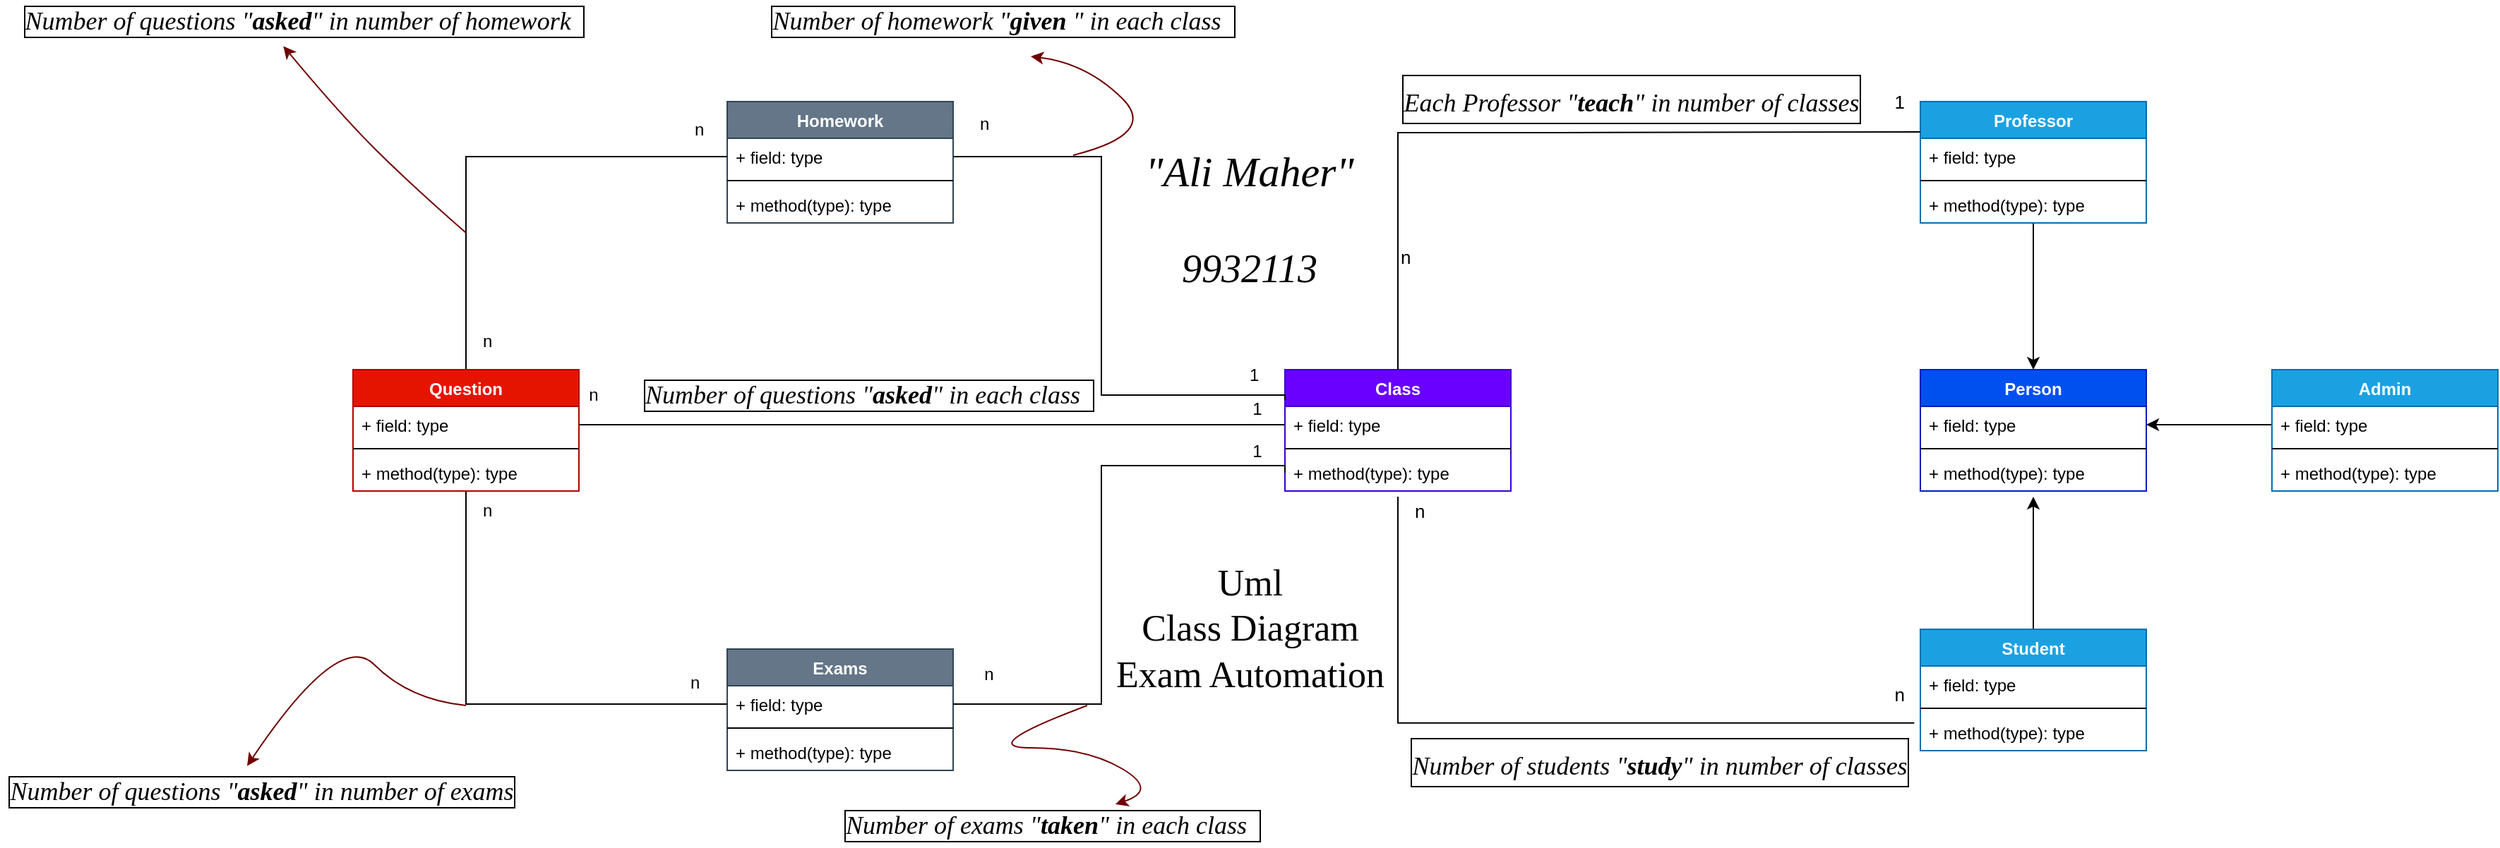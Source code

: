 <mxfile version="20.0.1" type="device"><diagram id="zVuRKTB397ivYLz8wWw3" name="Page-1"><mxGraphModel dx="7526" dy="2780" grid="1" gridSize="10" guides="1" tooltips="1" connect="1" arrows="1" fold="1" page="1" pageScale="1" pageWidth="2336" pageHeight="1654" background="#ffffff" math="0" shadow="0"><root><mxCell id="0"/><mxCell id="1" parent="0"/><mxCell id="Fcgb-ap-GokPkByMXdyR-1" value="Person" style="swimlane;fontStyle=1;align=center;verticalAlign=top;childLayout=stackLayout;horizontal=1;startSize=26;horizontalStack=0;resizeParent=1;resizeParentMax=0;resizeLast=0;collapsible=1;marginBottom=0;fillColor=#0050ef;fontColor=#ffffff;strokeColor=#001DBC;" parent="1" vertex="1"><mxGeometry x="400" y="502" width="160" height="86" as="geometry"/></mxCell><mxCell id="Fcgb-ap-GokPkByMXdyR-2" value="+ field: type" style="text;strokeColor=none;fillColor=none;align=left;verticalAlign=top;spacingLeft=4;spacingRight=4;overflow=hidden;rotatable=0;points=[[0,0.5],[1,0.5]];portConstraint=eastwest;" parent="Fcgb-ap-GokPkByMXdyR-1" vertex="1"><mxGeometry y="26" width="160" height="26" as="geometry"/></mxCell><mxCell id="Fcgb-ap-GokPkByMXdyR-3" value="" style="line;strokeWidth=1;fillColor=none;align=left;verticalAlign=middle;spacingTop=-1;spacingLeft=3;spacingRight=3;rotatable=0;labelPosition=right;points=[];portConstraint=eastwest;" parent="Fcgb-ap-GokPkByMXdyR-1" vertex="1"><mxGeometry y="52" width="160" height="8" as="geometry"/></mxCell><mxCell id="Fcgb-ap-GokPkByMXdyR-4" value="+ method(type): type" style="text;strokeColor=none;fillColor=none;align=left;verticalAlign=top;spacingLeft=4;spacingRight=4;overflow=hidden;rotatable=0;points=[[0,0.5],[1,0.5]];portConstraint=eastwest;" parent="Fcgb-ap-GokPkByMXdyR-1" vertex="1"><mxGeometry y="60" width="160" height="26" as="geometry"/></mxCell><mxCell id="Fcgb-ap-GokPkByMXdyR-5" style="edgeStyle=orthogonalEdgeStyle;rounded=0;orthogonalLoop=1;jettySize=auto;html=1;entryX=0.5;entryY=0;entryDx=0;entryDy=0;" parent="1" source="Fcgb-ap-GokPkByMXdyR-6" target="Fcgb-ap-GokPkByMXdyR-1" edge="1"><mxGeometry relative="1" as="geometry"/></mxCell><mxCell id="Fcgb-ap-GokPkByMXdyR-6" value="Professor" style="swimlane;fontStyle=1;align=center;verticalAlign=top;childLayout=stackLayout;horizontal=1;startSize=26;horizontalStack=0;resizeParent=1;resizeParentMax=0;resizeLast=0;collapsible=1;marginBottom=0;fillColor=#1ba1e2;fontColor=#ffffff;strokeColor=#006EAF;" parent="1" vertex="1"><mxGeometry x="400" y="312" width="160" height="86" as="geometry"/></mxCell><mxCell id="Fcgb-ap-GokPkByMXdyR-7" value="+ field: type" style="text;strokeColor=none;fillColor=none;align=left;verticalAlign=top;spacingLeft=4;spacingRight=4;overflow=hidden;rotatable=0;points=[[0,0.5],[1,0.5]];portConstraint=eastwest;" parent="Fcgb-ap-GokPkByMXdyR-6" vertex="1"><mxGeometry y="26" width="160" height="26" as="geometry"/></mxCell><mxCell id="Fcgb-ap-GokPkByMXdyR-8" value="" style="line;strokeWidth=1;fillColor=none;align=left;verticalAlign=middle;spacingTop=-1;spacingLeft=3;spacingRight=3;rotatable=0;labelPosition=right;points=[];portConstraint=eastwest;" parent="Fcgb-ap-GokPkByMXdyR-6" vertex="1"><mxGeometry y="52" width="160" height="8" as="geometry"/></mxCell><mxCell id="Fcgb-ap-GokPkByMXdyR-9" value="+ method(type): type" style="text;strokeColor=none;fillColor=none;align=left;verticalAlign=top;spacingLeft=4;spacingRight=4;overflow=hidden;rotatable=0;points=[[0,0.5],[1,0.5]];portConstraint=eastwest;" parent="Fcgb-ap-GokPkByMXdyR-6" vertex="1"><mxGeometry y="60" width="160" height="26" as="geometry"/></mxCell><mxCell id="Fcgb-ap-GokPkByMXdyR-10" style="edgeStyle=orthogonalEdgeStyle;rounded=0;orthogonalLoop=1;jettySize=auto;html=1;" parent="1" source="Fcgb-ap-GokPkByMXdyR-11" edge="1"><mxGeometry relative="1" as="geometry"><mxPoint x="480" y="592" as="targetPoint"/></mxGeometry></mxCell><mxCell id="Fcgb-ap-GokPkByMXdyR-11" value="Student" style="swimlane;fontStyle=1;align=center;verticalAlign=top;childLayout=stackLayout;horizontal=1;startSize=26;horizontalStack=0;resizeParent=1;resizeParentMax=0;resizeLast=0;collapsible=1;marginBottom=0;fillColor=#1ba1e2;fontColor=#ffffff;strokeColor=#006EAF;" parent="1" vertex="1"><mxGeometry x="400" y="686" width="160" height="86" as="geometry"/></mxCell><mxCell id="Fcgb-ap-GokPkByMXdyR-12" value="+ field: type" style="text;strokeColor=none;fillColor=none;align=left;verticalAlign=top;spacingLeft=4;spacingRight=4;overflow=hidden;rotatable=0;points=[[0,0.5],[1,0.5]];portConstraint=eastwest;" parent="Fcgb-ap-GokPkByMXdyR-11" vertex="1"><mxGeometry y="26" width="160" height="26" as="geometry"/></mxCell><mxCell id="Fcgb-ap-GokPkByMXdyR-13" value="" style="line;strokeWidth=1;fillColor=none;align=left;verticalAlign=middle;spacingTop=-1;spacingLeft=3;spacingRight=3;rotatable=0;labelPosition=right;points=[];portConstraint=eastwest;" parent="Fcgb-ap-GokPkByMXdyR-11" vertex="1"><mxGeometry y="52" width="160" height="8" as="geometry"/></mxCell><mxCell id="Fcgb-ap-GokPkByMXdyR-14" value="+ method(type): type" style="text;strokeColor=none;fillColor=none;align=left;verticalAlign=top;spacingLeft=4;spacingRight=4;overflow=hidden;rotatable=0;points=[[0,0.5],[1,0.5]];portConstraint=eastwest;" parent="Fcgb-ap-GokPkByMXdyR-11" vertex="1"><mxGeometry y="60" width="160" height="26" as="geometry"/></mxCell><mxCell id="Fcgb-ap-GokPkByMXdyR-15" value="Class" style="swimlane;fontStyle=1;align=center;verticalAlign=top;childLayout=stackLayout;horizontal=1;startSize=26;horizontalStack=0;resizeParent=1;resizeParentMax=0;resizeLast=0;collapsible=1;marginBottom=0;fillColor=#6a00ff;fontColor=#ffffff;strokeColor=#3700CC;" parent="1" vertex="1"><mxGeometry x="-50" y="502" width="160" height="86" as="geometry"/></mxCell><mxCell id="Fcgb-ap-GokPkByMXdyR-16" value="+ field: type" style="text;strokeColor=none;fillColor=none;align=left;verticalAlign=top;spacingLeft=4;spacingRight=4;overflow=hidden;rotatable=0;points=[[0,0.5],[1,0.5]];portConstraint=eastwest;" parent="Fcgb-ap-GokPkByMXdyR-15" vertex="1"><mxGeometry y="26" width="160" height="26" as="geometry"/></mxCell><mxCell id="Fcgb-ap-GokPkByMXdyR-17" value="" style="line;strokeWidth=1;fillColor=none;align=left;verticalAlign=middle;spacingTop=-1;spacingLeft=3;spacingRight=3;rotatable=0;labelPosition=right;points=[];portConstraint=eastwest;" parent="Fcgb-ap-GokPkByMXdyR-15" vertex="1"><mxGeometry y="52" width="160" height="8" as="geometry"/></mxCell><mxCell id="Fcgb-ap-GokPkByMXdyR-18" value="+ method(type): type" style="text;strokeColor=none;fillColor=none;align=left;verticalAlign=top;spacingLeft=4;spacingRight=4;overflow=hidden;rotatable=0;points=[[0,0.5],[1,0.5]];portConstraint=eastwest;" parent="Fcgb-ap-GokPkByMXdyR-15" vertex="1"><mxGeometry y="60" width="160" height="26" as="geometry"/></mxCell><mxCell id="Fcgb-ap-GokPkByMXdyR-19" value="" style="endArrow=none;html=1;edgeStyle=orthogonalEdgeStyle;rounded=0;entryX=0;entryY=0.25;entryDx=0;entryDy=0;exitX=0.5;exitY=0;exitDx=0;exitDy=0;" parent="1" source="Fcgb-ap-GokPkByMXdyR-15" target="Fcgb-ap-GokPkByMXdyR-6" edge="1"><mxGeometry relative="1" as="geometry"><mxPoint x="145" y="354.5" as="sourcePoint"/><mxPoint x="305" y="354.5" as="targetPoint"/><Array as="points"><mxPoint x="145" y="334"/><mxPoint x="273" y="334"/></Array></mxGeometry></mxCell><mxCell id="Fcgb-ap-GokPkByMXdyR-20" value="&lt;font style=&quot;font-size: 13px;&quot;&gt;n&lt;/font&gt;" style="edgeLabel;resizable=0;html=1;align=left;verticalAlign=bottom;" parent="Fcgb-ap-GokPkByMXdyR-19" connectable="0" vertex="1"><mxGeometry x="-1" relative="1" as="geometry"><mxPoint y="-70" as="offset"/></mxGeometry></mxCell><mxCell id="Fcgb-ap-GokPkByMXdyR-21" value="&lt;font style=&quot;font-size: 13px;&quot;&gt;1&lt;/font&gt;" style="edgeLabel;resizable=0;html=1;align=right;verticalAlign=bottom;" parent="Fcgb-ap-GokPkByMXdyR-19" connectable="0" vertex="1"><mxGeometry x="1" relative="1" as="geometry"><mxPoint x="-10" y="-11" as="offset"/></mxGeometry></mxCell><mxCell id="Fcgb-ap-GokPkByMXdyR-22" value="" style="endArrow=none;html=1;edgeStyle=orthogonalEdgeStyle;rounded=0;fontSize=13;entryX=-0.027;entryY=0.246;entryDx=0;entryDy=0;entryPerimeter=0;" parent="1" target="Fcgb-ap-GokPkByMXdyR-14" edge="1"><mxGeometry relative="1" as="geometry"><mxPoint x="30" y="592" as="sourcePoint"/><mxPoint x="330" y="752" as="targetPoint"/><Array as="points"><mxPoint x="30" y="592"/><mxPoint x="30" y="752"/></Array></mxGeometry></mxCell><mxCell id="Fcgb-ap-GokPkByMXdyR-23" value="n" style="edgeLabel;resizable=0;html=1;align=left;verticalAlign=bottom;fontSize=13;" parent="Fcgb-ap-GokPkByMXdyR-22" connectable="0" vertex="1"><mxGeometry x="-1" relative="1" as="geometry"><mxPoint x="10" y="20" as="offset"/></mxGeometry></mxCell><mxCell id="Fcgb-ap-GokPkByMXdyR-24" value="n" style="edgeLabel;resizable=0;html=1;align=right;verticalAlign=bottom;fontSize=13;" parent="Fcgb-ap-GokPkByMXdyR-22" connectable="0" vertex="1"><mxGeometry x="1" relative="1" as="geometry"><mxPoint x="-6" y="-10" as="offset"/></mxGeometry></mxCell><mxCell id="Fcgb-ap-GokPkByMXdyR-25" value="&lt;font style=&quot;font-size: 28px;&quot;&gt;&lt;i style=&quot;&quot;&gt;&lt;font face=&quot;Times New Roman&quot; style=&quot;font-size: 30px;&quot;&gt;&quot;Ali Maher&quot;&lt;br&gt;&lt;/font&gt;&lt;/i&gt;&lt;br&gt;&lt;font face=&quot;Times New Roman&quot;&gt;&lt;i&gt;9932113&lt;/i&gt;&lt;/font&gt;&lt;br&gt;&lt;/font&gt;" style="text;html=1;strokeColor=none;fillColor=none;align=center;verticalAlign=middle;whiteSpace=wrap;rounded=0;" parent="1" vertex="1"><mxGeometry x="-180" y="340" width="210" height="110" as="geometry"/></mxCell><mxCell id="Fcgb-ap-GokPkByMXdyR-26" value="Exams" style="swimlane;fontStyle=1;align=center;verticalAlign=top;childLayout=stackLayout;horizontal=1;startSize=26;horizontalStack=0;resizeParent=1;resizeParentMax=0;resizeLast=0;collapsible=1;marginBottom=0;fontSize=12;fillColor=#647687;fontColor=#ffffff;strokeColor=#314354;" parent="1" vertex="1"><mxGeometry x="-445" y="700" width="160" height="86" as="geometry"/></mxCell><mxCell id="Fcgb-ap-GokPkByMXdyR-27" value="+ field: type" style="text;strokeColor=none;fillColor=none;align=left;verticalAlign=top;spacingLeft=4;spacingRight=4;overflow=hidden;rotatable=0;points=[[0,0.5],[1,0.5]];portConstraint=eastwest;fontSize=12;" parent="Fcgb-ap-GokPkByMXdyR-26" vertex="1"><mxGeometry y="26" width="160" height="26" as="geometry"/></mxCell><mxCell id="Fcgb-ap-GokPkByMXdyR-28" value="" style="line;strokeWidth=1;fillColor=none;align=left;verticalAlign=middle;spacingTop=-1;spacingLeft=3;spacingRight=3;rotatable=0;labelPosition=right;points=[];portConstraint=eastwest;fontSize=17;" parent="Fcgb-ap-GokPkByMXdyR-26" vertex="1"><mxGeometry y="52" width="160" height="8" as="geometry"/></mxCell><mxCell id="Fcgb-ap-GokPkByMXdyR-29" value="+ method(type): type" style="text;strokeColor=none;fillColor=none;align=left;verticalAlign=top;spacingLeft=4;spacingRight=4;overflow=hidden;rotatable=0;points=[[0,0.5],[1,0.5]];portConstraint=eastwest;fontSize=12;" parent="Fcgb-ap-GokPkByMXdyR-26" vertex="1"><mxGeometry y="60" width="160" height="26" as="geometry"/></mxCell><mxCell id="Fcgb-ap-GokPkByMXdyR-30" value="Homework" style="swimlane;fontStyle=1;align=center;verticalAlign=top;childLayout=stackLayout;horizontal=1;startSize=26;horizontalStack=0;resizeParent=1;resizeParentMax=0;resizeLast=0;collapsible=1;marginBottom=0;fontSize=12;fillColor=#647687;fontColor=#ffffff;strokeColor=#314354;" parent="1" vertex="1"><mxGeometry x="-445" y="312" width="160" height="86" as="geometry"/></mxCell><mxCell id="Fcgb-ap-GokPkByMXdyR-31" value="+ field: type" style="text;strokeColor=none;fillColor=none;align=left;verticalAlign=top;spacingLeft=4;spacingRight=4;overflow=hidden;rotatable=0;points=[[0,0.5],[1,0.5]];portConstraint=eastwest;fontSize=12;" parent="Fcgb-ap-GokPkByMXdyR-30" vertex="1"><mxGeometry y="26" width="160" height="26" as="geometry"/></mxCell><mxCell id="Fcgb-ap-GokPkByMXdyR-32" value="" style="line;strokeWidth=1;fillColor=none;align=left;verticalAlign=middle;spacingTop=-1;spacingLeft=3;spacingRight=3;rotatable=0;labelPosition=right;points=[];portConstraint=eastwest;fontSize=17;" parent="Fcgb-ap-GokPkByMXdyR-30" vertex="1"><mxGeometry y="52" width="160" height="8" as="geometry"/></mxCell><mxCell id="Fcgb-ap-GokPkByMXdyR-33" value="+ method(type): type" style="text;strokeColor=none;fillColor=none;align=left;verticalAlign=top;spacingLeft=4;spacingRight=4;overflow=hidden;rotatable=0;points=[[0,0.5],[1,0.5]];portConstraint=eastwest;fontSize=12;" parent="Fcgb-ap-GokPkByMXdyR-30" vertex="1"><mxGeometry y="60" width="160" height="26" as="geometry"/></mxCell><mxCell id="Fcgb-ap-GokPkByMXdyR-47" style="edgeStyle=orthogonalEdgeStyle;rounded=0;orthogonalLoop=1;jettySize=auto;html=1;entryX=1;entryY=0.5;entryDx=0;entryDy=0;" parent="1" source="Fcgb-ap-GokPkByMXdyR-48" target="Fcgb-ap-GokPkByMXdyR-2" edge="1"><mxGeometry relative="1" as="geometry"><Array as="points"><mxPoint x="620" y="541"/><mxPoint x="620" y="541"/></Array></mxGeometry></mxCell><mxCell id="Fcgb-ap-GokPkByMXdyR-48" value="Admin" style="swimlane;fontStyle=1;align=center;verticalAlign=top;childLayout=stackLayout;horizontal=1;startSize=26;horizontalStack=0;resizeParent=1;resizeParentMax=0;resizeLast=0;collapsible=1;marginBottom=0;fillColor=#1ba1e2;fontColor=#ffffff;strokeColor=#006EAF;" parent="1" vertex="1"><mxGeometry x="649" y="502" width="160" height="86" as="geometry"/></mxCell><mxCell id="Fcgb-ap-GokPkByMXdyR-49" value="+ field: type" style="text;strokeColor=none;fillColor=none;align=left;verticalAlign=top;spacingLeft=4;spacingRight=4;overflow=hidden;rotatable=0;points=[[0,0.5],[1,0.5]];portConstraint=eastwest;" parent="Fcgb-ap-GokPkByMXdyR-48" vertex="1"><mxGeometry y="26" width="160" height="26" as="geometry"/></mxCell><mxCell id="Fcgb-ap-GokPkByMXdyR-50" value="" style="line;strokeWidth=1;fillColor=none;align=left;verticalAlign=middle;spacingTop=-1;spacingLeft=3;spacingRight=3;rotatable=0;labelPosition=right;points=[];portConstraint=eastwest;" parent="Fcgb-ap-GokPkByMXdyR-48" vertex="1"><mxGeometry y="52" width="160" height="8" as="geometry"/></mxCell><mxCell id="Fcgb-ap-GokPkByMXdyR-51" value="+ method(type): type" style="text;strokeColor=none;fillColor=none;align=left;verticalAlign=top;spacingLeft=4;spacingRight=4;overflow=hidden;rotatable=0;points=[[0,0.5],[1,0.5]];portConstraint=eastwest;" parent="Fcgb-ap-GokPkByMXdyR-48" vertex="1"><mxGeometry y="60" width="160" height="26" as="geometry"/></mxCell><mxCell id="Fcgb-ap-GokPkByMXdyR-61" style="edgeStyle=orthogonalEdgeStyle;rounded=0;orthogonalLoop=1;jettySize=auto;html=1;exitX=0.5;exitY=0;exitDx=0;exitDy=0;entryX=0;entryY=0.5;entryDx=0;entryDy=0;endArrow=none;endFill=0;" parent="1" source="Fcgb-ap-GokPkByMXdyR-56" target="Fcgb-ap-GokPkByMXdyR-31" edge="1"><mxGeometry relative="1" as="geometry"/></mxCell><mxCell id="Fcgb-ap-GokPkByMXdyR-62" style="edgeStyle=orthogonalEdgeStyle;rounded=0;orthogonalLoop=1;jettySize=auto;html=1;endArrow=none;endFill=0;" parent="1" source="Fcgb-ap-GokPkByMXdyR-56" target="Fcgb-ap-GokPkByMXdyR-27" edge="1"><mxGeometry relative="1" as="geometry"/></mxCell><mxCell id="Fcgb-ap-GokPkByMXdyR-56" value="Question" style="swimlane;fontStyle=1;align=center;verticalAlign=top;childLayout=stackLayout;horizontal=1;startSize=26;horizontalStack=0;resizeParent=1;resizeParentMax=0;resizeLast=0;collapsible=1;marginBottom=0;fillColor=#e51400;fontColor=#ffffff;strokeColor=#B20000;" parent="1" vertex="1"><mxGeometry x="-710" y="502" width="160" height="86" as="geometry"/></mxCell><mxCell id="Fcgb-ap-GokPkByMXdyR-57" value="+ field: type" style="text;strokeColor=none;fillColor=none;align=left;verticalAlign=top;spacingLeft=4;spacingRight=4;overflow=hidden;rotatable=0;points=[[0,0.5],[1,0.5]];portConstraint=eastwest;" parent="Fcgb-ap-GokPkByMXdyR-56" vertex="1"><mxGeometry y="26" width="160" height="26" as="geometry"/></mxCell><mxCell id="Fcgb-ap-GokPkByMXdyR-58" value="" style="line;strokeWidth=1;fillColor=none;align=left;verticalAlign=middle;spacingTop=-1;spacingLeft=3;spacingRight=3;rotatable=0;labelPosition=right;points=[];portConstraint=eastwest;" parent="Fcgb-ap-GokPkByMXdyR-56" vertex="1"><mxGeometry y="52" width="160" height="8" as="geometry"/></mxCell><mxCell id="Fcgb-ap-GokPkByMXdyR-59" value="+ method(type): type" style="text;strokeColor=none;fillColor=none;align=left;verticalAlign=top;spacingLeft=4;spacingRight=4;overflow=hidden;rotatable=0;points=[[0,0.5],[1,0.5]];portConstraint=eastwest;" parent="Fcgb-ap-GokPkByMXdyR-56" vertex="1"><mxGeometry y="60" width="160" height="26" as="geometry"/></mxCell><mxCell id="Fcgb-ap-GokPkByMXdyR-60" style="edgeStyle=orthogonalEdgeStyle;rounded=0;orthogonalLoop=1;jettySize=auto;html=1;exitX=1;exitY=0.5;exitDx=0;exitDy=0;endArrow=none;endFill=0;entryX=0;entryY=0.5;entryDx=0;entryDy=0;" parent="1" source="Fcgb-ap-GokPkByMXdyR-57" target="Fcgb-ap-GokPkByMXdyR-16" edge="1"><mxGeometry relative="1" as="geometry"><mxPoint x="-270" y="541" as="targetPoint"/></mxGeometry></mxCell><mxCell id="Fcgb-ap-GokPkByMXdyR-63" value="&amp;nbsp; &amp;nbsp;n" style="edgeLabel;resizable=0;html=1;align=left;verticalAlign=bottom;fontSize=12;" parent="1" connectable="0" vertex="1"><mxGeometry x="-470.0" y="718.0" as="geometry"><mxPoint x="-13" y="14" as="offset"/></mxGeometry></mxCell><mxCell id="Fcgb-ap-GokPkByMXdyR-64" value="&amp;nbsp; &amp;nbsp;n" style="edgeLabel;resizable=0;html=1;align=left;verticalAlign=bottom;fontSize=12;" parent="1" connectable="0" vertex="1"><mxGeometry x="-480.0" y="340.0" as="geometry"/></mxCell><mxCell id="Fcgb-ap-GokPkByMXdyR-65" value="&amp;nbsp; &amp;nbsp;n" style="edgeLabel;resizable=0;html=1;align=left;verticalAlign=bottom;fontSize=12;" parent="1" connectable="0" vertex="1"><mxGeometry x="-630.0" y="490.0" as="geometry"/></mxCell><mxCell id="Fcgb-ap-GokPkByMXdyR-66" value="&amp;nbsp; &amp;nbsp;n" style="edgeLabel;resizable=0;html=1;align=left;verticalAlign=bottom;fontSize=12;" parent="1" connectable="0" vertex="1"><mxGeometry x="-630.0" y="610.0" as="geometry"/></mxCell><mxCell id="Fcgb-ap-GokPkByMXdyR-68" value="n" style="text;html=1;resizable=0;autosize=1;align=center;verticalAlign=middle;points=[];fillColor=none;strokeColor=none;rounded=0;" parent="1" vertex="1"><mxGeometry x="-550" y="510" width="20" height="20" as="geometry"/></mxCell><mxCell id="FjO4DLF0BKTjucIiTtBR-8" style="edgeStyle=orthogonalEdgeStyle;rounded=0;orthogonalLoop=1;jettySize=auto;html=1;exitX=1;exitY=0.5;exitDx=0;exitDy=0;entryX=0;entryY=0.25;entryDx=0;entryDy=0;endArrow=none;endFill=0;" parent="1" source="Fcgb-ap-GokPkByMXdyR-31" target="Fcgb-ap-GokPkByMXdyR-15" edge="1"><mxGeometry relative="1" as="geometry"><Array as="points"><mxPoint x="-180" y="351"/><mxPoint x="-180" y="520"/><mxPoint x="-50" y="520"/></Array></mxGeometry></mxCell><mxCell id="FjO4DLF0BKTjucIiTtBR-9" value="1&amp;nbsp;" style="edgeLabel;resizable=0;html=1;align=right;verticalAlign=bottom;fontSize=12;" parent="1" connectable="0" vertex="1"><mxGeometry x="-50.0" y="550.0" as="geometry"><mxPoint x="-15" y="-36" as="offset"/></mxGeometry></mxCell><mxCell id="FjO4DLF0BKTjucIiTtBR-10" value="&amp;nbsp; &amp;nbsp;n" style="edgeLabel;resizable=0;html=1;align=left;verticalAlign=bottom;fontSize=12;" parent="1" connectable="0" vertex="1"><mxGeometry x="-290.0" y="710.0" as="geometry"><mxPoint x="12" y="-374" as="offset"/></mxGeometry></mxCell><mxCell id="FjO4DLF0BKTjucIiTtBR-15" style="edgeStyle=orthogonalEdgeStyle;rounded=0;orthogonalLoop=1;jettySize=auto;html=1;entryX=1;entryY=0.5;entryDx=0;entryDy=0;endArrow=none;endFill=0;exitX=0;exitY=0.5;exitDx=0;exitDy=0;" parent="1" source="Fcgb-ap-GokPkByMXdyR-18" target="Fcgb-ap-GokPkByMXdyR-27" edge="1"><mxGeometry relative="1" as="geometry"><Array as="points"><mxPoint x="-50" y="570"/><mxPoint x="-180" y="570"/><mxPoint x="-180" y="739"/></Array><mxPoint x="-190" y="570" as="sourcePoint"/></mxGeometry></mxCell><mxCell id="FjO4DLF0BKTjucIiTtBR-16" value="1" style="text;html=1;resizable=0;autosize=1;align=center;verticalAlign=middle;points=[];fillColor=none;strokeColor=none;rounded=0;shadow=0;glass=0;sketch=0;" parent="1" vertex="1"><mxGeometry x="-80" y="550" width="20" height="20" as="geometry"/></mxCell><mxCell id="FjO4DLF0BKTjucIiTtBR-18" value="n" style="text;html=1;resizable=0;autosize=1;align=center;verticalAlign=middle;points=[];fillColor=none;strokeColor=none;rounded=0;shadow=0;glass=0;sketch=0;" parent="1" vertex="1"><mxGeometry x="-270" y="708" width="20" height="20" as="geometry"/></mxCell><mxCell id="D2nzM0n1_cuDUI5Zt1Nb-1" value="1" style="text;html=1;resizable=0;autosize=1;align=center;verticalAlign=middle;points=[];fillColor=none;strokeColor=none;rounded=0;" parent="1" vertex="1"><mxGeometry x="-80" y="520" width="20" height="20" as="geometry"/></mxCell><mxCell id="3KhSNgdXU-EYJgQunpuw-1" value="&lt;font style=&quot;font-size: 26px;&quot;&gt;Uml&lt;br style=&quot;&quot;&gt;Class Diagram&lt;br style=&quot;&quot;&gt;Exam Automation&lt;/font&gt;" style="text;html=1;resizable=0;autosize=1;align=center;verticalAlign=middle;points=[];fillColor=none;strokeColor=none;rounded=0;fontFamily=Times New Roman;fontSize=27;" vertex="1" parent="1"><mxGeometry x="-180" y="635" width="210" height="100" as="geometry"/></mxCell><mxCell id="3KhSNgdXU-EYJgQunpuw-3" value="&lt;font style=&quot;font-size: 18px;&quot;&gt;&lt;i&gt;Each Professor &quot;&lt;b&gt;teach&lt;/b&gt;&quot; in number of classes&lt;/i&gt;&lt;/font&gt;" style="text;html=1;resizable=0;autosize=1;align=center;verticalAlign=middle;points=[];fillColor=none;strokeColor=none;rounded=0;fontFamily=Times New Roman;fontSize=27;labelBorderColor=default;" vertex="1" parent="1"><mxGeometry x="25" y="290" width="340" height="40" as="geometry"/></mxCell><mxCell id="3KhSNgdXU-EYJgQunpuw-7" value="&lt;font style=&quot;font-size: 18px;&quot;&gt;&lt;i&gt;Number of students &quot;&lt;b&gt;study&lt;/b&gt;&quot; in number of classes&lt;/i&gt;&lt;/font&gt;" style="text;html=1;resizable=0;autosize=1;align=center;verticalAlign=middle;points=[];fillColor=none;strokeColor=none;rounded=0;fontFamily=Times New Roman;fontSize=27;labelBorderColor=default;" vertex="1" parent="1"><mxGeometry x="30" y="760" width="370" height="40" as="geometry"/></mxCell><mxCell id="3KhSNgdXU-EYJgQunpuw-8" value="&lt;i&gt;Number of questions &quot;&lt;b&gt;asked&lt;/b&gt;&quot; in number of homework&amp;nbsp;&amp;nbsp;&lt;/i&gt;" style="text;html=1;resizable=0;autosize=1;align=center;verticalAlign=middle;points=[];fillColor=none;strokeColor=none;rounded=0;fontFamily=Times New Roman;fontSize=18;rotation=0;labelBorderColor=default;" vertex="1" parent="1"><mxGeometry x="-950" y="240" width="410" height="30" as="geometry"/></mxCell><mxCell id="3KhSNgdXU-EYJgQunpuw-9" value="&lt;i&gt;Number of questions &quot;&lt;b&gt;asked&lt;/b&gt;&quot; in number of exams&lt;/i&gt;" style="text;html=1;resizable=0;autosize=1;align=center;verticalAlign=middle;points=[];fillColor=none;strokeColor=none;rounded=0;fontFamily=Times New Roman;fontSize=18;rotation=0;labelBorderColor=default;" vertex="1" parent="1"><mxGeometry x="-960" y="786" width="370" height="30" as="geometry"/></mxCell><mxCell id="3KhSNgdXU-EYJgQunpuw-10" value="&lt;i&gt;Number of questions &quot;&lt;b&gt;asked&lt;/b&gt;&quot; in each class&amp;nbsp;&amp;nbsp;&lt;/i&gt;" style="text;html=1;resizable=0;autosize=1;align=center;verticalAlign=middle;points=[];fillColor=none;strokeColor=none;rounded=0;fontFamily=Times New Roman;fontSize=18;rotation=0;labelBorderColor=default;" vertex="1" parent="1"><mxGeometry x="-510" y="505" width="330" height="30" as="geometry"/></mxCell><mxCell id="3KhSNgdXU-EYJgQunpuw-11" value="&lt;i&gt;Number of exams &quot;&lt;b&gt;taken&lt;/b&gt;&quot; in each class&amp;nbsp;&amp;nbsp;&lt;/i&gt;" style="text;html=1;resizable=0;autosize=1;align=center;verticalAlign=middle;points=[];fillColor=none;strokeColor=none;rounded=0;fontFamily=Times New Roman;fontSize=18;rotation=0;sketch=0;shadow=0;glass=0;labelBorderColor=default;" vertex="1" parent="1"><mxGeometry x="-370" y="810" width="310" height="30" as="geometry"/></mxCell><mxCell id="3KhSNgdXU-EYJgQunpuw-12" value="&lt;i&gt;Number of homework &quot;&lt;b&gt;given&amp;nbsp;&lt;/b&gt;&quot; in each class&amp;nbsp;&amp;nbsp;&lt;/i&gt;" style="text;html=1;resizable=0;autosize=1;align=center;verticalAlign=middle;points=[];fillColor=none;strokeColor=none;rounded=0;fontFamily=Times New Roman;fontSize=18;rotation=0;labelBorderColor=default;" vertex="1" parent="1"><mxGeometry x="-420" y="240" width="340" height="30" as="geometry"/></mxCell><mxCell id="3KhSNgdXU-EYJgQunpuw-13" value="" style="curved=1;endArrow=classic;html=1;rounded=0;fontFamily=Times New Roman;fontSize=18;fontColor=#FF0000;fillColor=#a20025;strokeColor=#6F0000;" edge="1" parent="1"><mxGeometry width="50" height="50" relative="1" as="geometry"><mxPoint x="-200" y="350" as="sourcePoint"/><mxPoint x="-230" y="280" as="targetPoint"/><Array as="points"><mxPoint x="-140" y="335"/><mxPoint x="-190" y="285"/></Array></mxGeometry></mxCell><mxCell id="3KhSNgdXU-EYJgQunpuw-14" value="" style="curved=1;endArrow=classic;html=1;rounded=0;fontFamily=Times New Roman;fontSize=18;fontColor=#FF0000;entryX=0.465;entryY=1.09;entryDx=0;entryDy=0;entryPerimeter=0;fillColor=#a20025;strokeColor=#6F0000;" edge="1" parent="1" target="3KhSNgdXU-EYJgQunpuw-8"><mxGeometry width="50" height="50" relative="1" as="geometry"><mxPoint x="-630" y="405" as="sourcePoint"/><mxPoint x="-670" y="320" as="targetPoint"/><Array as="points"><mxPoint x="-670" y="370"/><mxPoint x="-720" y="320"/></Array></mxGeometry></mxCell><mxCell id="3KhSNgdXU-EYJgQunpuw-15" value="" style="curved=1;endArrow=classic;html=1;rounded=0;fontFamily=Times New Roman;fontSize=18;fontColor=#FF0000;entryX=0.473;entryY=-0.106;entryDx=0;entryDy=0;entryPerimeter=0;fillColor=#a20025;strokeColor=#6F0000;" edge="1" parent="1" target="3KhSNgdXU-EYJgQunpuw-9"><mxGeometry width="50" height="50" relative="1" as="geometry"><mxPoint x="-630" y="740" as="sourcePoint"/><mxPoint x="-670" y="686" as="targetPoint"/><Array as="points"><mxPoint x="-670" y="736"/><mxPoint x="-720" y="686"/></Array></mxGeometry></mxCell><mxCell id="3KhSNgdXU-EYJgQunpuw-16" value="" style="curved=1;endArrow=classic;html=1;rounded=0;fontFamily=Times New Roman;fontSize=18;fontColor=#FF0000;fillColor=#a20025;strokeColor=#6F0000;" edge="1" parent="1" target="3KhSNgdXU-EYJgQunpuw-11"><mxGeometry width="50" height="50" relative="1" as="geometry"><mxPoint x="-190" y="740" as="sourcePoint"/><mxPoint x="-120" y="736" as="targetPoint"/><Array as="points"><mxPoint x="-270" y="770"/><mxPoint x="-190" y="770"/><mxPoint x="-140" y="800"/></Array></mxGeometry></mxCell></root></mxGraphModel></diagram></mxfile>